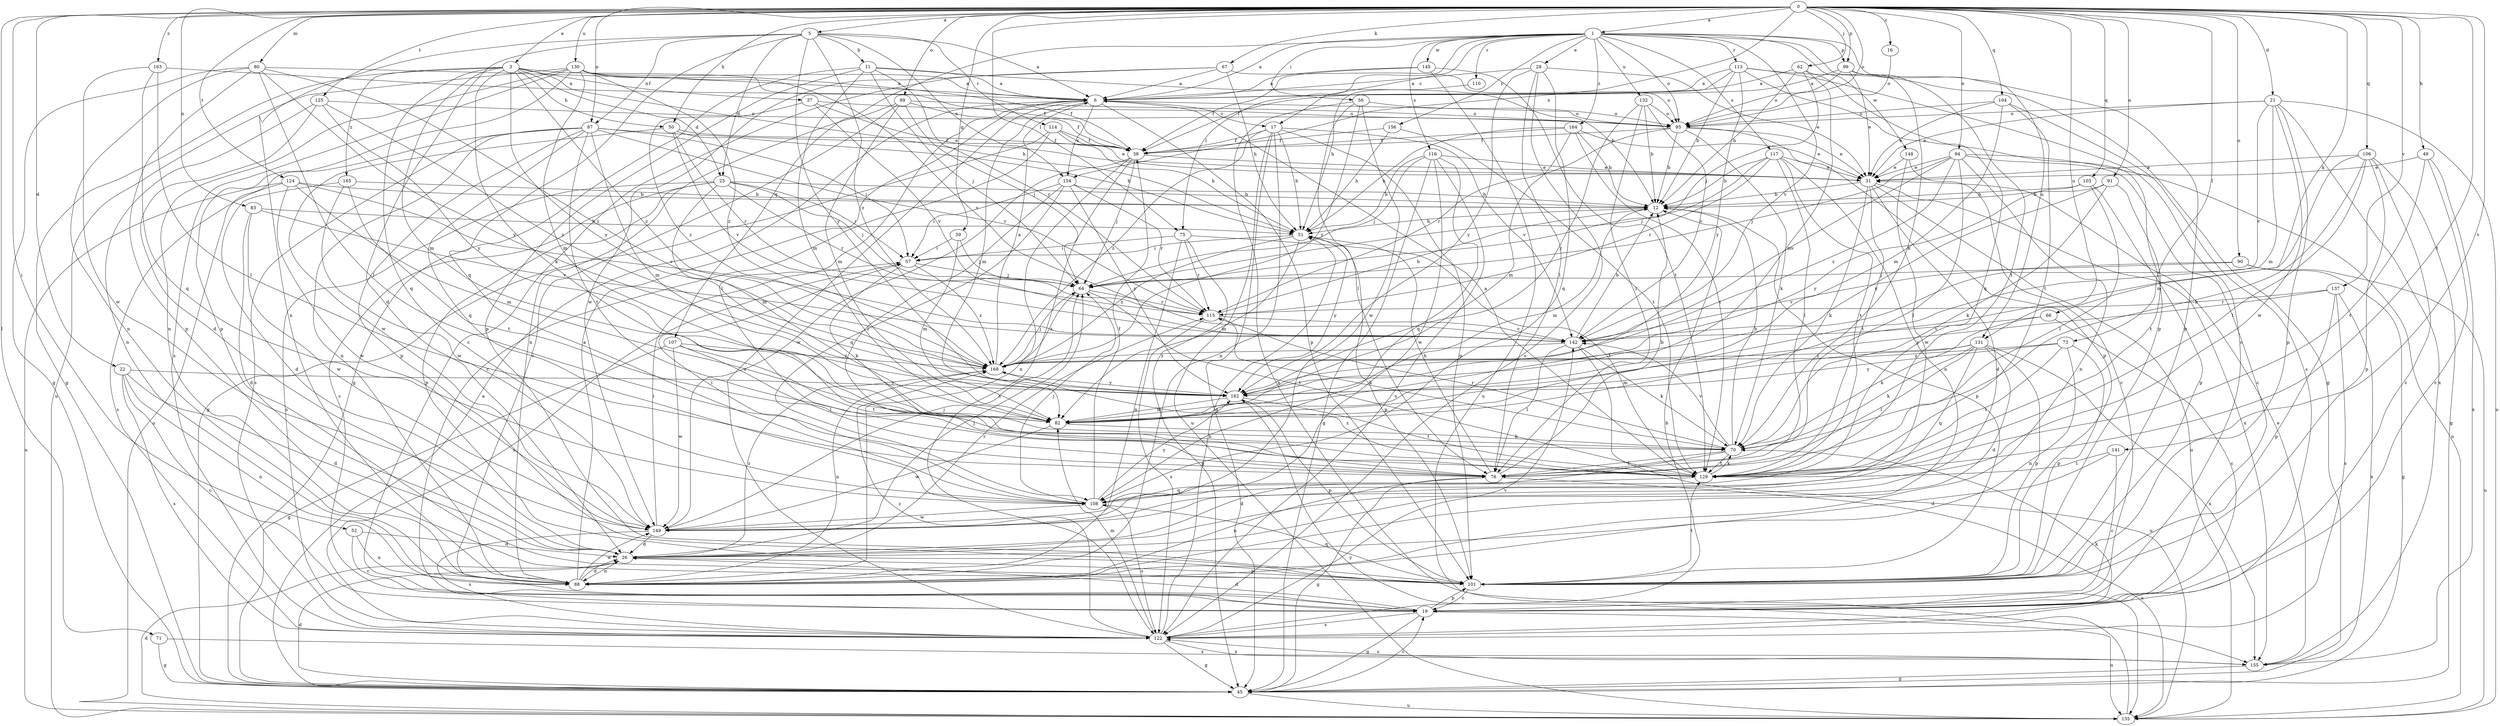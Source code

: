strict digraph  {
0;
1;
3;
5;
6;
11;
12;
16;
17;
19;
21;
22;
25;
26;
28;
31;
37;
38;
39;
45;
49;
50;
51;
52;
56;
57;
62;
64;
66;
67;
70;
71;
73;
75;
76;
80;
82;
83;
87;
88;
89;
90;
91;
94;
95;
99;
101;
103;
104;
106;
107;
108;
110;
113;
114;
115;
116;
117;
122;
124;
125;
129;
130;
131;
132;
135;
137;
141;
142;
145;
148;
149;
154;
155;
156;
162;
163;
164;
165;
168;
0 -> 1  [label=a];
0 -> 3  [label=a];
0 -> 5  [label=a];
0 -> 16  [label=c];
0 -> 21  [label=d];
0 -> 22  [label=d];
0 -> 39  [label=g];
0 -> 49  [label=h];
0 -> 50  [label=h];
0 -> 52  [label=i];
0 -> 62  [label=j];
0 -> 66  [label=k];
0 -> 67  [label=k];
0 -> 71  [label=l];
0 -> 73  [label=l];
0 -> 75  [label=l];
0 -> 80  [label=m];
0 -> 83  [label=n];
0 -> 87  [label=n];
0 -> 89  [label=o];
0 -> 90  [label=o];
0 -> 91  [label=o];
0 -> 94  [label=o];
0 -> 95  [label=o];
0 -> 99  [label=p];
0 -> 103  [label=q];
0 -> 104  [label=q];
0 -> 106  [label=q];
0 -> 124  [label=t];
0 -> 125  [label=t];
0 -> 129  [label=t];
0 -> 130  [label=u];
0 -> 131  [label=u];
0 -> 137  [label=v];
0 -> 141  [label=v];
0 -> 154  [label=x];
0 -> 163  [label=z];
1 -> 6  [label=a];
1 -> 17  [label=c];
1 -> 28  [label=e];
1 -> 56  [label=i];
1 -> 70  [label=k];
1 -> 75  [label=l];
1 -> 95  [label=o];
1 -> 99  [label=p];
1 -> 107  [label=q];
1 -> 110  [label=r];
1 -> 113  [label=r];
1 -> 116  [label=s];
1 -> 117  [label=s];
1 -> 131  [label=u];
1 -> 132  [label=u];
1 -> 142  [label=v];
1 -> 145  [label=w];
1 -> 148  [label=w];
1 -> 156  [label=y];
1 -> 164  [label=z];
3 -> 25  [label=d];
3 -> 37  [label=f];
3 -> 38  [label=f];
3 -> 45  [label=g];
3 -> 50  [label=h];
3 -> 51  [label=h];
3 -> 70  [label=k];
3 -> 82  [label=m];
3 -> 108  [label=q];
3 -> 162  [label=y];
3 -> 165  [label=z];
3 -> 168  [label=z];
5 -> 6  [label=a];
5 -> 11  [label=b];
5 -> 25  [label=d];
5 -> 26  [label=d];
5 -> 87  [label=n];
5 -> 88  [label=n];
5 -> 108  [label=q];
5 -> 114  [label=r];
5 -> 154  [label=x];
5 -> 162  [label=y];
5 -> 168  [label=z];
6 -> 17  [label=c];
6 -> 76  [label=l];
6 -> 82  [label=m];
6 -> 95  [label=o];
6 -> 101  [label=p];
6 -> 122  [label=s];
6 -> 154  [label=x];
11 -> 6  [label=a];
11 -> 12  [label=b];
11 -> 45  [label=g];
11 -> 64  [label=j];
11 -> 82  [label=m];
11 -> 101  [label=p];
11 -> 115  [label=r];
12 -> 51  [label=h];
12 -> 82  [label=m];
12 -> 101  [label=p];
16 -> 95  [label=o];
17 -> 38  [label=f];
17 -> 45  [label=g];
17 -> 51  [label=h];
17 -> 88  [label=n];
17 -> 101  [label=p];
17 -> 135  [label=u];
17 -> 142  [label=v];
17 -> 168  [label=z];
19 -> 26  [label=d];
19 -> 45  [label=g];
19 -> 101  [label=p];
19 -> 122  [label=s];
19 -> 135  [label=u];
21 -> 31  [label=e];
21 -> 82  [label=m];
21 -> 95  [label=o];
21 -> 101  [label=p];
21 -> 135  [label=u];
21 -> 142  [label=v];
21 -> 149  [label=w];
21 -> 155  [label=x];
22 -> 19  [label=c];
22 -> 26  [label=d];
22 -> 88  [label=n];
22 -> 122  [label=s];
22 -> 162  [label=y];
25 -> 12  [label=b];
25 -> 19  [label=c];
25 -> 57  [label=i];
25 -> 64  [label=j];
25 -> 82  [label=m];
25 -> 101  [label=p];
25 -> 115  [label=r];
25 -> 122  [label=s];
26 -> 64  [label=j];
26 -> 88  [label=n];
26 -> 101  [label=p];
26 -> 115  [label=r];
26 -> 168  [label=z];
28 -> 6  [label=a];
28 -> 31  [label=e];
28 -> 76  [label=l];
28 -> 108  [label=q];
28 -> 122  [label=s];
28 -> 162  [label=y];
31 -> 12  [label=b];
31 -> 26  [label=d];
31 -> 70  [label=k];
31 -> 129  [label=t];
31 -> 135  [label=u];
31 -> 155  [label=x];
37 -> 31  [label=e];
37 -> 95  [label=o];
37 -> 142  [label=v];
37 -> 168  [label=z];
38 -> 31  [label=e];
38 -> 64  [label=j];
38 -> 88  [label=n];
38 -> 122  [label=s];
38 -> 149  [label=w];
39 -> 57  [label=i];
39 -> 64  [label=j];
39 -> 82  [label=m];
45 -> 6  [label=a];
45 -> 19  [label=c];
45 -> 26  [label=d];
45 -> 135  [label=u];
49 -> 19  [label=c];
49 -> 31  [label=e];
49 -> 129  [label=t];
49 -> 155  [label=x];
50 -> 38  [label=f];
50 -> 51  [label=h];
50 -> 115  [label=r];
50 -> 142  [label=v];
50 -> 149  [label=w];
51 -> 57  [label=i];
51 -> 82  [label=m];
51 -> 101  [label=p];
51 -> 162  [label=y];
51 -> 168  [label=z];
52 -> 19  [label=c];
52 -> 26  [label=d];
52 -> 88  [label=n];
56 -> 76  [label=l];
56 -> 95  [label=o];
56 -> 149  [label=w];
56 -> 155  [label=x];
56 -> 168  [label=z];
57 -> 64  [label=j];
57 -> 70  [label=k];
57 -> 122  [label=s];
57 -> 168  [label=z];
62 -> 6  [label=a];
62 -> 12  [label=b];
62 -> 64  [label=j];
62 -> 82  [label=m];
62 -> 101  [label=p];
64 -> 115  [label=r];
64 -> 129  [label=t];
64 -> 168  [label=z];
66 -> 19  [label=c];
66 -> 70  [label=k];
66 -> 142  [label=v];
67 -> 6  [label=a];
67 -> 19  [label=c];
67 -> 51  [label=h];
67 -> 95  [label=o];
67 -> 149  [label=w];
70 -> 12  [label=b];
70 -> 26  [label=d];
70 -> 76  [label=l];
70 -> 115  [label=r];
70 -> 129  [label=t];
70 -> 142  [label=v];
71 -> 45  [label=g];
71 -> 155  [label=x];
73 -> 88  [label=n];
73 -> 101  [label=p];
73 -> 129  [label=t];
73 -> 162  [label=y];
73 -> 168  [label=z];
75 -> 45  [label=g];
75 -> 57  [label=i];
75 -> 88  [label=n];
75 -> 115  [label=r];
75 -> 129  [label=t];
76 -> 12  [label=b];
76 -> 45  [label=g];
76 -> 51  [label=h];
76 -> 88  [label=n];
76 -> 135  [label=u];
80 -> 6  [label=a];
80 -> 45  [label=g];
80 -> 76  [label=l];
80 -> 88  [label=n];
80 -> 101  [label=p];
80 -> 162  [label=y];
80 -> 168  [label=z];
82 -> 70  [label=k];
82 -> 149  [label=w];
83 -> 26  [label=d];
83 -> 51  [label=h];
83 -> 142  [label=v];
83 -> 149  [label=w];
87 -> 38  [label=f];
87 -> 57  [label=i];
87 -> 82  [label=m];
87 -> 88  [label=n];
87 -> 101  [label=p];
87 -> 108  [label=q];
87 -> 115  [label=r];
87 -> 122  [label=s];
87 -> 129  [label=t];
87 -> 135  [label=u];
88 -> 6  [label=a];
88 -> 26  [label=d];
88 -> 149  [label=w];
89 -> 19  [label=c];
89 -> 38  [label=f];
89 -> 64  [label=j];
89 -> 82  [label=m];
89 -> 88  [label=n];
89 -> 95  [label=o];
90 -> 45  [label=g];
90 -> 64  [label=j];
90 -> 135  [label=u];
90 -> 142  [label=v];
91 -> 12  [label=b];
91 -> 70  [label=k];
91 -> 129  [label=t];
91 -> 162  [label=y];
94 -> 19  [label=c];
94 -> 31  [label=e];
94 -> 64  [label=j];
94 -> 76  [label=l];
94 -> 88  [label=n];
94 -> 135  [label=u];
94 -> 142  [label=v];
94 -> 168  [label=z];
95 -> 12  [label=b];
95 -> 31  [label=e];
95 -> 38  [label=f];
95 -> 70  [label=k];
95 -> 101  [label=p];
95 -> 115  [label=r];
99 -> 6  [label=a];
99 -> 31  [label=e];
99 -> 95  [label=o];
99 -> 101  [label=p];
99 -> 129  [label=t];
101 -> 19  [label=c];
101 -> 108  [label=q];
101 -> 129  [label=t];
103 -> 12  [label=b];
103 -> 76  [label=l];
103 -> 101  [label=p];
103 -> 162  [label=y];
104 -> 31  [label=e];
104 -> 82  [label=m];
104 -> 95  [label=o];
104 -> 122  [label=s];
104 -> 129  [label=t];
106 -> 19  [label=c];
106 -> 31  [label=e];
106 -> 45  [label=g];
106 -> 70  [label=k];
106 -> 82  [label=m];
106 -> 101  [label=p];
106 -> 129  [label=t];
107 -> 45  [label=g];
107 -> 76  [label=l];
107 -> 129  [label=t];
107 -> 149  [label=w];
107 -> 168  [label=z];
108 -> 38  [label=f];
108 -> 57  [label=i];
108 -> 64  [label=j];
108 -> 122  [label=s];
108 -> 149  [label=w];
108 -> 162  [label=y];
110 -> 51  [label=h];
113 -> 6  [label=a];
113 -> 12  [label=b];
113 -> 19  [label=c];
113 -> 38  [label=f];
113 -> 45  [label=g];
113 -> 108  [label=q];
113 -> 162  [label=y];
114 -> 19  [label=c];
114 -> 31  [label=e];
114 -> 38  [label=f];
114 -> 45  [label=g];
114 -> 51  [label=h];
115 -> 12  [label=b];
115 -> 70  [label=k];
115 -> 122  [label=s];
115 -> 142  [label=v];
116 -> 31  [label=e];
116 -> 45  [label=g];
116 -> 51  [label=h];
116 -> 64  [label=j];
116 -> 108  [label=q];
116 -> 122  [label=s];
116 -> 149  [label=w];
117 -> 12  [label=b];
117 -> 31  [label=e];
117 -> 64  [label=j];
117 -> 76  [label=l];
117 -> 88  [label=n];
117 -> 115  [label=r];
117 -> 129  [label=t];
122 -> 12  [label=b];
122 -> 45  [label=g];
122 -> 51  [label=h];
122 -> 70  [label=k];
122 -> 82  [label=m];
122 -> 142  [label=v];
122 -> 155  [label=x];
122 -> 168  [label=z];
124 -> 12  [label=b];
124 -> 82  [label=m];
124 -> 122  [label=s];
124 -> 135  [label=u];
124 -> 142  [label=v];
124 -> 149  [label=w];
125 -> 26  [label=d];
125 -> 88  [label=n];
125 -> 95  [label=o];
125 -> 162  [label=y];
125 -> 168  [label=z];
129 -> 6  [label=a];
129 -> 70  [label=k];
129 -> 108  [label=q];
129 -> 168  [label=z];
130 -> 6  [label=a];
130 -> 38  [label=f];
130 -> 82  [label=m];
130 -> 88  [label=n];
130 -> 101  [label=p];
130 -> 122  [label=s];
130 -> 135  [label=u];
130 -> 142  [label=v];
130 -> 168  [label=z];
131 -> 26  [label=d];
131 -> 70  [label=k];
131 -> 76  [label=l];
131 -> 82  [label=m];
131 -> 101  [label=p];
131 -> 108  [label=q];
131 -> 155  [label=x];
131 -> 168  [label=z];
132 -> 12  [label=b];
132 -> 76  [label=l];
132 -> 95  [label=o];
132 -> 142  [label=v];
132 -> 162  [label=y];
135 -> 26  [label=d];
135 -> 162  [label=y];
137 -> 101  [label=p];
137 -> 115  [label=r];
137 -> 122  [label=s];
137 -> 155  [label=x];
137 -> 162  [label=y];
141 -> 19  [label=c];
141 -> 26  [label=d];
141 -> 129  [label=t];
142 -> 12  [label=b];
142 -> 70  [label=k];
142 -> 76  [label=l];
142 -> 135  [label=u];
142 -> 168  [label=z];
145 -> 6  [label=a];
145 -> 38  [label=f];
145 -> 129  [label=t];
145 -> 135  [label=u];
148 -> 19  [label=c];
148 -> 31  [label=e];
148 -> 149  [label=w];
149 -> 26  [label=d];
149 -> 57  [label=i];
149 -> 64  [label=j];
149 -> 122  [label=s];
154 -> 12  [label=b];
154 -> 57  [label=i];
154 -> 76  [label=l];
154 -> 108  [label=q];
154 -> 115  [label=r];
154 -> 162  [label=y];
155 -> 31  [label=e];
155 -> 45  [label=g];
155 -> 122  [label=s];
156 -> 38  [label=f];
156 -> 51  [label=h];
156 -> 129  [label=t];
162 -> 82  [label=m];
162 -> 101  [label=p];
162 -> 129  [label=t];
163 -> 6  [label=a];
163 -> 76  [label=l];
163 -> 108  [label=q];
163 -> 149  [label=w];
164 -> 12  [label=b];
164 -> 31  [label=e];
164 -> 38  [label=f];
164 -> 51  [label=h];
164 -> 82  [label=m];
164 -> 129  [label=t];
165 -> 12  [label=b];
165 -> 26  [label=d];
165 -> 129  [label=t];
165 -> 149  [label=w];
168 -> 6  [label=a];
168 -> 64  [label=j];
168 -> 88  [label=n];
168 -> 162  [label=y];
}
